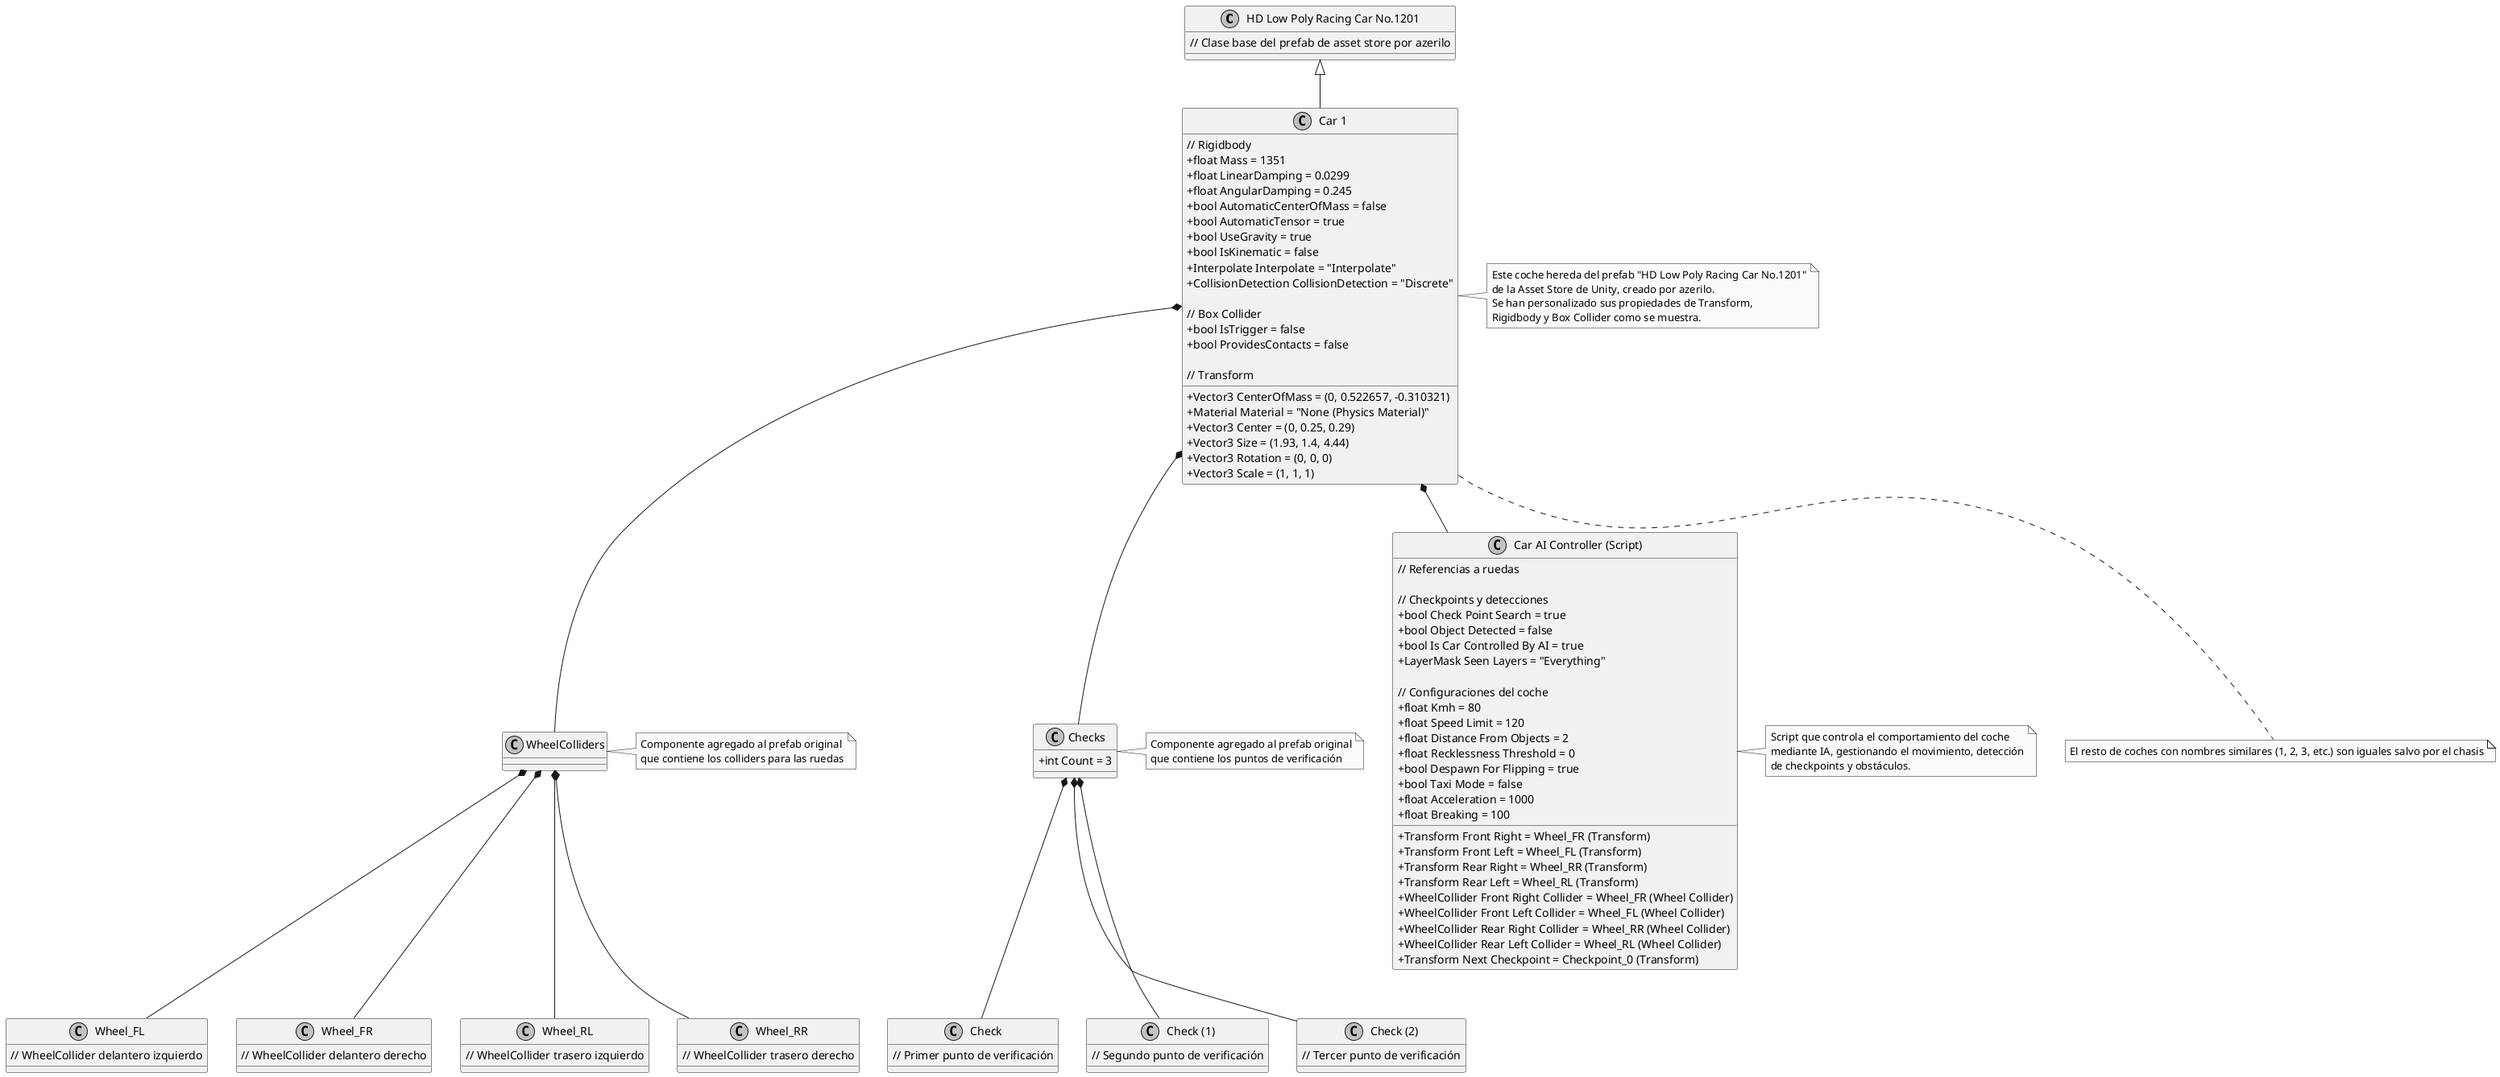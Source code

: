 @startuml Car_X_Diagrama_de_Clases

skinparam classAttributeIconSize 0
skinparam monochrome true
skinparam shadowing false
skinparam defaultFontName Arial
skinparam packageStyle rectangle

class "HD Low Poly Racing Car No.1201" as BaseCar {
  // Clase base del prefab de asset store por azerilo
}

class "Car 1" as Car1 {
  
  // Rigidbody
  +float Mass = 1351
  +float LinearDamping = 0.0299
  +float AngularDamping = 0.245
  +bool AutomaticCenterOfMass = false
  +Vector3 CenterOfMass = (0, 0.522657, -0.310321)
  +bool AutomaticTensor = true
  +bool UseGravity = true
  +bool IsKinematic = false
  +Interpolate Interpolate = "Interpolate"
  +CollisionDetection CollisionDetection = "Discrete"
  
  // Box Collider
  +bool IsTrigger = false
  +bool ProvidesContacts = false
  +Material Material = "None (Physics Material)"
  +Vector3 Center = (0, 0.25, 0.29) 
  +Vector3 Size = (1.93, 1.4, 4.44)

  // Transform
  +Vector3 Rotation = (0, 0, 0)
  +Vector3 Scale = (1, 1, 1)
}

class "WheelColliders" as WheelColliders {
}

class "Wheel_FL" as WheelFL {
  // WheelCollider delantero izquierdo
}

class "Wheel_FR" as WheelFR {
  // WheelCollider delantero derecho
}

class "Wheel_RL" as WheelRL {
  // WheelCollider trasero izquierdo
}

class "Wheel_RR" as WheelRR {
  // WheelCollider trasero derecho
}

class "Checks" as Checks {
  +int Count = 3
}

class "Check" as Check1 {
  // Primer punto de verificación
}

class "Check (1)" as Check2 {
  // Segundo punto de verificación
}

class "Check (2)" as Check3 {
  // Tercer punto de verificación
}

class "Car AI Controller (Script)" as CarAIController {
  // Referencias a ruedas
  +Transform Front Right = Wheel_FR (Transform)
  +Transform Front Left = Wheel_FL (Transform)
  +Transform Rear Right = Wheel_RR (Transform)
  +Transform Rear Left = Wheel_RL (Transform)
  +WheelCollider Front Right Collider = Wheel_FR (Wheel Collider)
  +WheelCollider Front Left Collider = Wheel_FL (Wheel Collider)
  +WheelCollider Rear Right Collider = Wheel_RR (Wheel Collider)
  +WheelCollider Rear Left Collider = Wheel_RL (Wheel Collider)
  
  // Checkpoints y detecciones
  +Transform Next Checkpoint = Checkpoint_0 (Transform)
  +bool Check Point Search = true
  +bool Object Detected = false
  +bool Is Car Controlled By AI = true
  +LayerMask Seen Layers = "Everything"
  
  // Configuraciones del coche
  +float Kmh = 80
  +float Speed Limit = 120
  +float Distance From Objects = 2
  +float Recklessness Threshold = 0
  +bool Despawn For Flipping = true
  +bool Taxi Mode = false
  +float Acceleration = 1000
  +float Breaking = 100
}

BaseCar <|-- Car1

Car1 *-- WheelColliders
Car1 *-- Checks
Car1 *-- CarAIController

WheelColliders *-- WheelFL
WheelColliders *-- WheelFR
WheelColliders *-- WheelRL
WheelColliders *-- WheelRR

Checks *-- Check1
Checks *-- Check2
Checks *-- Check3

note right of Car1
  Este coche hereda del prefab "HD Low Poly Racing Car No.1201"
  de la Asset Store de Unity, creado por azerilo.
  Se han personalizado sus propiedades de Transform,
  Rigidbody y Box Collider como se muestra.
end note

note right of WheelColliders
  Componente agregado al prefab original
  que contiene los colliders para las ruedas
end note

note right of Checks
  Componente agregado al prefab original
  que contiene los puntos de verificación
end note

note right of CarAIController
  Script que controla el comportamiento del coche
  mediante IA, gestionando el movimiento, detección
  de checkpoints y obstáculos.
end note

note bottom of Car1
  El resto de coches con nombres similares (1, 2, 3, etc.) son iguales salvo por el chasis
end note

@enduml